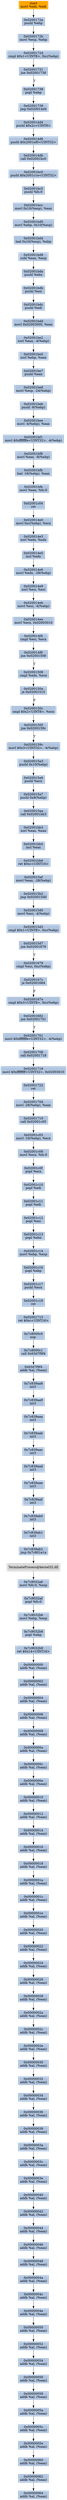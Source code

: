 digraph G {
node[shape=rectangle,style=filled,fillcolor=lightsteelblue,color=lightsteelblue]
bgcolor="transparent"
a0x02001728movl_edi_edi[label="start\nmovl %edi, %edi",color="lightgrey",fillcolor="orange"];
a0x0200172apushl_ebp[label="0x0200172a\npushl %ebp"];
a0x0200172bmovl_esp_ebp[label="0x0200172b\nmovl %esp, %ebp"];
a0x0200172dcmpl_0x1UINT8_0xcebp_[label="0x0200172d\ncmpl $0x1<UINT8>, 0xc(%ebp)"];
a0x02001731jne_0x02001738[label="0x02001731\njne 0x02001738"];
a0x02001738popl_ebp[label="0x02001738\npopl %ebp"];
a0x02001739jmp_0x020014d4[label="0x02001739\njmp 0x020014d4"];
a0x020014d4pushl_0x2cUINT8[label="0x020014d4\npushl $0x2c<UINT8>"];
a0x020014d6pushl_0x2001ef0UINT32[label="0x020014d6\npushl $0x2001ef0<UINT32>"];
a0x020014dbcall_0x02001bc0[label="0x020014db\ncall 0x02001bc0"];
a0x02001bc0pushl_0x2001c1eUINT32[label="0x02001bc0\npushl $0x2001c1e<UINT32>"];
a0x02001bc5pushl_fs_0[label="0x02001bc5\npushl %fs:0"];
a0x02001bccmovl_0x10esp__eax[label="0x02001bcc\nmovl 0x10(%esp), %eax"];
a0x02001bd0movl_ebp_0x10esp_[label="0x02001bd0\nmovl %ebp, 0x10(%esp)"];
a0x02001bd4leal_0x10esp__ebp[label="0x02001bd4\nleal 0x10(%esp), %ebp"];
a0x02001bd8subl_eax_esp[label="0x02001bd8\nsubl %eax, %esp"];
a0x02001bdapushl_ebx[label="0x02001bda\npushl %ebx"];
a0x02001bdbpushl_esi[label="0x02001bdb\npushl %esi"];
a0x02001bdcpushl_edi[label="0x02001bdc\npushl %edi"];
a0x02001bddmovl_0x02003000_eax[label="0x02001bdd\nmovl 0x02003000, %eax"];
a0x02001be2xorl_eax__4ebp_[label="0x02001be2\nxorl %eax, -4(%ebp)"];
a0x02001be5xorl_ebp_eax[label="0x02001be5\nxorl %ebp, %eax"];
a0x02001be7pushl_eax[label="0x02001be7\npushl %eax"];
a0x02001be8movl_esp__24ebp_[label="0x02001be8\nmovl %esp, -24(%ebp)"];
a0x02001bebpushl__8ebp_[label="0x02001beb\npushl -8(%ebp)"];
a0x02001beemovl__4ebp__eax[label="0x02001bee\nmovl -4(%ebp), %eax"];
a0x02001bf1movl_0xfffffffeUINT32__4ebp_[label="0x02001bf1\nmovl $0xfffffffe<UINT32>, -4(%ebp)"];
a0x02001bf8movl_eax__8ebp_[label="0x02001bf8\nmovl %eax, -8(%ebp)"];
a0x02001bfbleal__16ebp__eax[label="0x02001bfb\nleal -16(%ebp), %eax"];
a0x02001bfemovl_eax_fs_0[label="0x02001bfe\nmovl %eax, %fs:0"];
a0x02001c04ret[label="0x02001c04\nret"];
a0x020014e0movl_0xcebp__ecx[label="0x020014e0\nmovl 0xc(%ebp), %ecx"];
a0x020014e3xorl_edx_edx[label="0x020014e3\nxorl %edx, %edx"];
a0x020014e5incl_edx[label="0x020014e5\nincl %edx"];
a0x020014e6movl_edx__28ebp_[label="0x020014e6\nmovl %edx, -28(%ebp)"];
a0x020014e9xorl_esi_esi[label="0x020014e9\nxorl %esi, %esi"];
a0x020014ebmovl_esi__4ebp_[label="0x020014eb\nmovl %esi, -4(%ebp)"];
a0x020014eemovl_ecx_0x02003010[label="0x020014ee\nmovl %ecx, 0x02003010"];
a0x020014f4cmpl_esi_ecx[label="0x020014f4\ncmpl %esi, %ecx"];
a0x020014f6jne_0x02001508[label="0x020014f6\njne 0x02001508"];
a0x02001508cmpl_edx_ecx[label="0x02001508\ncmpl %edx, %ecx"];
a0x0200150aje_0x02001515[label="0x0200150a\nje 0x02001515"];
a0x0200150ccmpl_0x2UINT8_ecx[label="0x0200150c\ncmpl $0x2<UINT8>, %ecx"];
a0x0200150fjne_0x0200159c[label="0x0200150f\njne 0x0200159c"];
a0x0200159cmovl_0x3UINT32__4ebp_[label="0x0200159c\nmovl $0x3<UINT32>, -4(%ebp)"];
a0x020015a3pushl_0x10ebp_[label="0x020015a3\npushl 0x10(%ebp)"];
a0x020015a6pushl_ecx[label="0x020015a6\npushl %ecx"];
a0x020015a7pushl_0x8ebp_[label="0x020015a7\npushl 0x8(%ebp)"];
a0x020015aacall_0x02001bb3[label="0x020015aa\ncall 0x02001bb3"];
a0x02001bb3xorl_eax_eax[label="0x02001bb3\nxorl %eax, %eax"];
a0x02001bb5incl_eax[label="0x02001bb5\nincl %eax"];
a0x02001bb6ret_0xcUINT16[label="0x02001bb6\nret $0xc<UINT16>"];
a0x020015afmovl_eax__28ebp_[label="0x020015af\nmovl %eax, -28(%ebp)"];
a0x020015b2jmp_0x020015d0[label="0x020015b2\njmp 0x020015d0"];
a0x020015d0movl_esi__4ebp_[label="0x020015d0\nmovl %esi, -4(%ebp)"];
a0x020015d3cmpl_0x1UINT8_0xcebp_[label="0x020015d3\ncmpl $0x1<UINT8>, 0xc(%ebp)"];
a0x020015d7jne_0x02001679[label="0x020015d7\njne 0x02001679"];
a0x02001679cmpl_esi_0xcebp_[label="0x02001679\ncmpl %esi, 0xc(%ebp)"];
a0x0200167cje_0x02001684[label="0x0200167c\nje 0x02001684"];
a0x0200167ecmpl_0x3UINT8_0xcebp_[label="0x0200167e\ncmpl $0x3<UINT8>, 0xc(%ebp)"];
a0x02001682jne_0x02001701[label="0x02001682\njne 0x02001701"];
a0x02001701movl_0xfffffffeUINT32__4ebp_[label="0x02001701\nmovl $0xfffffffe<UINT32>, -4(%ebp)"];
a0x02001708call_0x02001718[label="0x02001708\ncall 0x02001718"];
a0x02001718movl_0xffffffffUINT32_0x02003010[label="0x02001718\nmovl $0xffffffff<UINT32>, 0x02003010"];
a0x02001722ret[label="0x02001722\nret"];
a0x0200170dmovl__28ebp__eax[label="0x0200170d\nmovl -28(%ebp), %eax"];
a0x02001710call_0x02001c05[label="0x02001710\ncall 0x02001c05"];
a0x02001c05movl__16ebp__ecx[label="0x02001c05\nmovl -16(%ebp), %ecx"];
a0x02001c08movl_ecx_fs_0[label="0x02001c08\nmovl %ecx, %fs:0"];
a0x02001c0fpopl_ecx[label="0x02001c0f\npopl %ecx"];
a0x02001c10popl_edi[label="0x02001c10\npopl %edi"];
a0x02001c11popl_edi[label="0x02001c11\npopl %edi"];
a0x02001c12popl_esi[label="0x02001c12\npopl %esi"];
a0x02001c13popl_ebx[label="0x02001c13\npopl %ebx"];
a0x02001c14movl_ebp_esp[label="0x02001c14\nmovl %ebp, %esp"];
a0x02001c16popl_ebp[label="0x02001c16\npopl %ebp"];
a0x02001c17pushl_ecx[label="0x02001c17\npushl %ecx"];
a0x02001c18ret[label="0x02001c18\nret"];
a0x02001715ret_0xcUINT16[label="0x02001715\nret $0xc<UINT16>"];
a0x7c8000c0nop_[label="0x7c8000c0\nnop "];
a0x7c8000c1call_0x63d7f9f4[label="0x7c8000c1\ncall 0x63d7f9f4"];
a0x63d7f9f4addb_al_eax_[label="0x63d7f9f4\naddb %al, (%eax)"];
a0x7c839aa8int3_[label="0x7c839aa8\nint3 "];
a0x7c839aa9int3_[label="0x7c839aa9\nint3 "];
a0x7c839aaaint3_[label="0x7c839aaa\nint3 "];
a0x7c839aabint3_[label="0x7c839aab\nint3 "];
a0x7c839aacint3_[label="0x7c839aac\nint3 "];
a0x7c839aadint3_[label="0x7c839aad\nint3 "];
a0x7c839aaeint3_[label="0x7c839aae\nint3 "];
a0x7c839aafint3_[label="0x7c839aaf\nint3 "];
a0x7c839ab0int3_[label="0x7c839ab0\nint3 "];
a0x7c839ab1int3_[label="0x7c839ab1\nint3 "];
a0x7c839ab2jmp_0x7c801e1a[label="0x7c839ab2\njmp 0x7c801e1a"];
TerminateProcess_kernel32_dll[label="TerminateProcess@kernel32.dll",color="lightgrey",fillcolor="lightgrey"];
a0x7c9032a8movl_fs_0_esp[label="0x7c9032a8\nmovl %fs:0, %esp"];
a0x7c9032afpopl_fs_0[label="0x7c9032af\npopl %fs:0"];
a0x7c9032b6movl_ebp_esp[label="0x7c9032b6\nmovl %ebp, %esp"];
a0x7c9032b8popl_ebp[label="0x7c9032b8\npopl %ebp"];
a0x7c9032b9ret_0x14UINT16[label="0x7c9032b9\nret $0x14<UINT16>"];
a0x00000000addb_al_eax_[label="0x00000000\naddb %al, (%eax)"];
a0x00000002addb_al_eax_[label="0x00000002\naddb %al, (%eax)"];
a0x00000004addb_al_eax_[label="0x00000004\naddb %al, (%eax)"];
a0x00000006addb_al_eax_[label="0x00000006\naddb %al, (%eax)"];
a0x00000008addb_al_eax_[label="0x00000008\naddb %al, (%eax)"];
a0x0000000aaddb_al_eax_[label="0x0000000a\naddb %al, (%eax)"];
a0x0000000caddb_al_eax_[label="0x0000000c\naddb %al, (%eax)"];
a0x0000000eaddb_al_eax_[label="0x0000000e\naddb %al, (%eax)"];
a0x00000010addb_al_eax_[label="0x00000010\naddb %al, (%eax)"];
a0x00000012addb_al_eax_[label="0x00000012\naddb %al, (%eax)"];
a0x00000014addb_al_eax_[label="0x00000014\naddb %al, (%eax)"];
a0x00000016addb_al_eax_[label="0x00000016\naddb %al, (%eax)"];
a0x00000018addb_al_eax_[label="0x00000018\naddb %al, (%eax)"];
a0x0000001aaddb_al_eax_[label="0x0000001a\naddb %al, (%eax)"];
a0x0000001caddb_al_eax_[label="0x0000001c\naddb %al, (%eax)"];
a0x0000001eaddb_al_eax_[label="0x0000001e\naddb %al, (%eax)"];
a0x00000020addb_al_eax_[label="0x00000020\naddb %al, (%eax)"];
a0x00000022addb_al_eax_[label="0x00000022\naddb %al, (%eax)"];
a0x00000024addb_al_eax_[label="0x00000024\naddb %al, (%eax)"];
a0x00000026addb_al_eax_[label="0x00000026\naddb %al, (%eax)"];
a0x00000028addb_al_eax_[label="0x00000028\naddb %al, (%eax)"];
a0x0000002aaddb_al_eax_[label="0x0000002a\naddb %al, (%eax)"];
a0x0000002caddb_al_eax_[label="0x0000002c\naddb %al, (%eax)"];
a0x0000002eaddb_al_eax_[label="0x0000002e\naddb %al, (%eax)"];
a0x00000030addb_al_eax_[label="0x00000030\naddb %al, (%eax)"];
a0x00000032addb_al_eax_[label="0x00000032\naddb %al, (%eax)"];
a0x00000034addb_al_eax_[label="0x00000034\naddb %al, (%eax)"];
a0x00000036addb_al_eax_[label="0x00000036\naddb %al, (%eax)"];
a0x00000038addb_al_eax_[label="0x00000038\naddb %al, (%eax)"];
a0x0000003aaddb_al_eax_[label="0x0000003a\naddb %al, (%eax)"];
a0x0000003caddb_al_eax_[label="0x0000003c\naddb %al, (%eax)"];
a0x0000003eaddb_al_eax_[label="0x0000003e\naddb %al, (%eax)"];
a0x00000040addb_al_eax_[label="0x00000040\naddb %al, (%eax)"];
a0x00000042addb_al_eax_[label="0x00000042\naddb %al, (%eax)"];
a0x00000044addb_al_eax_[label="0x00000044\naddb %al, (%eax)"];
a0x00000046addb_al_eax_[label="0x00000046\naddb %al, (%eax)"];
a0x00000048addb_al_eax_[label="0x00000048\naddb %al, (%eax)"];
a0x0000004aaddb_al_eax_[label="0x0000004a\naddb %al, (%eax)"];
a0x0000004caddb_al_eax_[label="0x0000004c\naddb %al, (%eax)"];
a0x0000004eaddb_al_eax_[label="0x0000004e\naddb %al, (%eax)"];
a0x00000050addb_al_eax_[label="0x00000050\naddb %al, (%eax)"];
a0x00000052addb_al_eax_[label="0x00000052\naddb %al, (%eax)"];
a0x00000054addb_al_eax_[label="0x00000054\naddb %al, (%eax)"];
a0x00000056addb_al_eax_[label="0x00000056\naddb %al, (%eax)"];
a0x00000058addb_al_eax_[label="0x00000058\naddb %al, (%eax)"];
a0x0000005aaddb_al_eax_[label="0x0000005a\naddb %al, (%eax)"];
a0x0000005caddb_al_eax_[label="0x0000005c\naddb %al, (%eax)"];
a0x0000005eaddb_al_eax_[label="0x0000005e\naddb %al, (%eax)"];
a0x00000060addb_al_eax_[label="0x00000060\naddb %al, (%eax)"];
a0x00000062addb_al_eax_[label="0x00000062\naddb %al, (%eax)"];
a0x00000064addb_al_eax_[label="0x00000064\naddb %al, (%eax)"];
a0x02001728movl_edi_edi -> a0x0200172apushl_ebp [color="#000000"];
a0x0200172apushl_ebp -> a0x0200172bmovl_esp_ebp [color="#000000"];
a0x0200172bmovl_esp_ebp -> a0x0200172dcmpl_0x1UINT8_0xcebp_ [color="#000000"];
a0x0200172dcmpl_0x1UINT8_0xcebp_ -> a0x02001731jne_0x02001738 [color="#000000"];
a0x02001731jne_0x02001738 -> a0x02001738popl_ebp [color="#000000",label="T"];
a0x02001738popl_ebp -> a0x02001739jmp_0x020014d4 [color="#000000"];
a0x02001739jmp_0x020014d4 -> a0x020014d4pushl_0x2cUINT8 [color="#000000"];
a0x020014d4pushl_0x2cUINT8 -> a0x020014d6pushl_0x2001ef0UINT32 [color="#000000"];
a0x020014d6pushl_0x2001ef0UINT32 -> a0x020014dbcall_0x02001bc0 [color="#000000"];
a0x020014dbcall_0x02001bc0 -> a0x02001bc0pushl_0x2001c1eUINT32 [color="#000000"];
a0x02001bc0pushl_0x2001c1eUINT32 -> a0x02001bc5pushl_fs_0 [color="#000000"];
a0x02001bc5pushl_fs_0 -> a0x02001bccmovl_0x10esp__eax [color="#000000"];
a0x02001bccmovl_0x10esp__eax -> a0x02001bd0movl_ebp_0x10esp_ [color="#000000"];
a0x02001bd0movl_ebp_0x10esp_ -> a0x02001bd4leal_0x10esp__ebp [color="#000000"];
a0x02001bd4leal_0x10esp__ebp -> a0x02001bd8subl_eax_esp [color="#000000"];
a0x02001bd8subl_eax_esp -> a0x02001bdapushl_ebx [color="#000000"];
a0x02001bdapushl_ebx -> a0x02001bdbpushl_esi [color="#000000"];
a0x02001bdbpushl_esi -> a0x02001bdcpushl_edi [color="#000000"];
a0x02001bdcpushl_edi -> a0x02001bddmovl_0x02003000_eax [color="#000000"];
a0x02001bddmovl_0x02003000_eax -> a0x02001be2xorl_eax__4ebp_ [color="#000000"];
a0x02001be2xorl_eax__4ebp_ -> a0x02001be5xorl_ebp_eax [color="#000000"];
a0x02001be5xorl_ebp_eax -> a0x02001be7pushl_eax [color="#000000"];
a0x02001be7pushl_eax -> a0x02001be8movl_esp__24ebp_ [color="#000000"];
a0x02001be8movl_esp__24ebp_ -> a0x02001bebpushl__8ebp_ [color="#000000"];
a0x02001bebpushl__8ebp_ -> a0x02001beemovl__4ebp__eax [color="#000000"];
a0x02001beemovl__4ebp__eax -> a0x02001bf1movl_0xfffffffeUINT32__4ebp_ [color="#000000"];
a0x02001bf1movl_0xfffffffeUINT32__4ebp_ -> a0x02001bf8movl_eax__8ebp_ [color="#000000"];
a0x02001bf8movl_eax__8ebp_ -> a0x02001bfbleal__16ebp__eax [color="#000000"];
a0x02001bfbleal__16ebp__eax -> a0x02001bfemovl_eax_fs_0 [color="#000000"];
a0x02001bfemovl_eax_fs_0 -> a0x02001c04ret [color="#000000"];
a0x02001c04ret -> a0x020014e0movl_0xcebp__ecx [color="#000000"];
a0x020014e0movl_0xcebp__ecx -> a0x020014e3xorl_edx_edx [color="#000000"];
a0x020014e3xorl_edx_edx -> a0x020014e5incl_edx [color="#000000"];
a0x020014e5incl_edx -> a0x020014e6movl_edx__28ebp_ [color="#000000"];
a0x020014e6movl_edx__28ebp_ -> a0x020014e9xorl_esi_esi [color="#000000"];
a0x020014e9xorl_esi_esi -> a0x020014ebmovl_esi__4ebp_ [color="#000000"];
a0x020014ebmovl_esi__4ebp_ -> a0x020014eemovl_ecx_0x02003010 [color="#000000"];
a0x020014eemovl_ecx_0x02003010 -> a0x020014f4cmpl_esi_ecx [color="#000000"];
a0x020014f4cmpl_esi_ecx -> a0x020014f6jne_0x02001508 [color="#000000"];
a0x020014f6jne_0x02001508 -> a0x02001508cmpl_edx_ecx [color="#000000",label="T"];
a0x02001508cmpl_edx_ecx -> a0x0200150aje_0x02001515 [color="#000000"];
a0x0200150aje_0x02001515 -> a0x0200150ccmpl_0x2UINT8_ecx [color="#000000",label="F"];
a0x0200150ccmpl_0x2UINT8_ecx -> a0x0200150fjne_0x0200159c [color="#000000"];
a0x0200150fjne_0x0200159c -> a0x0200159cmovl_0x3UINT32__4ebp_ [color="#000000",label="T"];
a0x0200159cmovl_0x3UINT32__4ebp_ -> a0x020015a3pushl_0x10ebp_ [color="#000000"];
a0x020015a3pushl_0x10ebp_ -> a0x020015a6pushl_ecx [color="#000000"];
a0x020015a6pushl_ecx -> a0x020015a7pushl_0x8ebp_ [color="#000000"];
a0x020015a7pushl_0x8ebp_ -> a0x020015aacall_0x02001bb3 [color="#000000"];
a0x020015aacall_0x02001bb3 -> a0x02001bb3xorl_eax_eax [color="#000000"];
a0x02001bb3xorl_eax_eax -> a0x02001bb5incl_eax [color="#000000"];
a0x02001bb5incl_eax -> a0x02001bb6ret_0xcUINT16 [color="#000000"];
a0x02001bb6ret_0xcUINT16 -> a0x020015afmovl_eax__28ebp_ [color="#000000"];
a0x020015afmovl_eax__28ebp_ -> a0x020015b2jmp_0x020015d0 [color="#000000"];
a0x020015b2jmp_0x020015d0 -> a0x020015d0movl_esi__4ebp_ [color="#000000"];
a0x020015d0movl_esi__4ebp_ -> a0x020015d3cmpl_0x1UINT8_0xcebp_ [color="#000000"];
a0x020015d3cmpl_0x1UINT8_0xcebp_ -> a0x020015d7jne_0x02001679 [color="#000000"];
a0x020015d7jne_0x02001679 -> a0x02001679cmpl_esi_0xcebp_ [color="#000000",label="T"];
a0x02001679cmpl_esi_0xcebp_ -> a0x0200167cje_0x02001684 [color="#000000"];
a0x0200167cje_0x02001684 -> a0x0200167ecmpl_0x3UINT8_0xcebp_ [color="#000000",label="F"];
a0x0200167ecmpl_0x3UINT8_0xcebp_ -> a0x02001682jne_0x02001701 [color="#000000"];
a0x02001682jne_0x02001701 -> a0x02001701movl_0xfffffffeUINT32__4ebp_ [color="#000000",label="T"];
a0x02001701movl_0xfffffffeUINT32__4ebp_ -> a0x02001708call_0x02001718 [color="#000000"];
a0x02001708call_0x02001718 -> a0x02001718movl_0xffffffffUINT32_0x02003010 [color="#000000"];
a0x02001718movl_0xffffffffUINT32_0x02003010 -> a0x02001722ret [color="#000000"];
a0x02001722ret -> a0x0200170dmovl__28ebp__eax [color="#000000"];
a0x0200170dmovl__28ebp__eax -> a0x02001710call_0x02001c05 [color="#000000"];
a0x02001710call_0x02001c05 -> a0x02001c05movl__16ebp__ecx [color="#000000"];
a0x02001c05movl__16ebp__ecx -> a0x02001c08movl_ecx_fs_0 [color="#000000"];
a0x02001c08movl_ecx_fs_0 -> a0x02001c0fpopl_ecx [color="#000000"];
a0x02001c0fpopl_ecx -> a0x02001c10popl_edi [color="#000000"];
a0x02001c10popl_edi -> a0x02001c11popl_edi [color="#000000"];
a0x02001c11popl_edi -> a0x02001c12popl_esi [color="#000000"];
a0x02001c12popl_esi -> a0x02001c13popl_ebx [color="#000000"];
a0x02001c13popl_ebx -> a0x02001c14movl_ebp_esp [color="#000000"];
a0x02001c14movl_ebp_esp -> a0x02001c16popl_ebp [color="#000000"];
a0x02001c16popl_ebp -> a0x02001c17pushl_ecx [color="#000000"];
a0x02001c17pushl_ecx -> a0x02001c18ret [color="#000000"];
a0x02001c18ret -> a0x02001715ret_0xcUINT16 [color="#000000"];
a0x02001715ret_0xcUINT16 -> a0x7c8000c0nop_ [color="#000000"];
a0x7c8000c0nop_ -> a0x7c8000c1call_0x63d7f9f4 [color="#000000"];
a0x7c8000c1call_0x63d7f9f4 -> a0x63d7f9f4addb_al_eax_ [color="#000000"];
a0x63d7f9f4addb_al_eax_ -> a0x7c839aa8int3_ [color="#000000"];
a0x7c839aa8int3_ -> a0x7c839aa9int3_ [color="#000000"];
a0x7c839aa9int3_ -> a0x7c839aaaint3_ [color="#000000"];
a0x7c839aaaint3_ -> a0x7c839aabint3_ [color="#000000"];
a0x7c839aabint3_ -> a0x7c839aacint3_ [color="#000000"];
a0x7c839aacint3_ -> a0x7c839aadint3_ [color="#000000"];
a0x7c839aadint3_ -> a0x7c839aaeint3_ [color="#000000"];
a0x7c839aaeint3_ -> a0x7c839aafint3_ [color="#000000"];
a0x7c839aafint3_ -> a0x7c839ab0int3_ [color="#000000"];
a0x7c839ab0int3_ -> a0x7c839ab1int3_ [color="#000000"];
a0x7c839ab1int3_ -> a0x7c839ab2jmp_0x7c801e1a [color="#000000"];
a0x7c839ab2jmp_0x7c801e1a -> TerminateProcess_kernel32_dll [color="#000000"];
TerminateProcess_kernel32_dll -> a0x7c9032a8movl_fs_0_esp [color="#000000"];
a0x7c9032a8movl_fs_0_esp -> a0x7c9032afpopl_fs_0 [color="#000000"];
a0x7c9032afpopl_fs_0 -> a0x7c9032b6movl_ebp_esp [color="#000000"];
a0x7c9032b6movl_ebp_esp -> a0x7c9032b8popl_ebp [color="#000000"];
a0x7c9032b8popl_ebp -> a0x7c9032b9ret_0x14UINT16 [color="#000000"];
a0x7c9032b9ret_0x14UINT16 -> a0x00000000addb_al_eax_ [color="#000000"];
a0x00000000addb_al_eax_ -> a0x00000002addb_al_eax_ [color="#000000"];
a0x00000002addb_al_eax_ -> a0x00000004addb_al_eax_ [color="#000000"];
a0x00000004addb_al_eax_ -> a0x00000006addb_al_eax_ [color="#000000"];
a0x00000006addb_al_eax_ -> a0x00000008addb_al_eax_ [color="#000000"];
a0x00000008addb_al_eax_ -> a0x0000000aaddb_al_eax_ [color="#000000"];
a0x0000000aaddb_al_eax_ -> a0x0000000caddb_al_eax_ [color="#000000"];
a0x0000000caddb_al_eax_ -> a0x0000000eaddb_al_eax_ [color="#000000"];
a0x0000000eaddb_al_eax_ -> a0x00000010addb_al_eax_ [color="#000000"];
a0x00000010addb_al_eax_ -> a0x00000012addb_al_eax_ [color="#000000"];
a0x00000012addb_al_eax_ -> a0x00000014addb_al_eax_ [color="#000000"];
a0x00000014addb_al_eax_ -> a0x00000016addb_al_eax_ [color="#000000"];
a0x00000016addb_al_eax_ -> a0x00000018addb_al_eax_ [color="#000000"];
a0x00000018addb_al_eax_ -> a0x0000001aaddb_al_eax_ [color="#000000"];
a0x0000001aaddb_al_eax_ -> a0x0000001caddb_al_eax_ [color="#000000"];
a0x0000001caddb_al_eax_ -> a0x0000001eaddb_al_eax_ [color="#000000"];
a0x0000001eaddb_al_eax_ -> a0x00000020addb_al_eax_ [color="#000000"];
a0x00000020addb_al_eax_ -> a0x00000022addb_al_eax_ [color="#000000"];
a0x00000022addb_al_eax_ -> a0x00000024addb_al_eax_ [color="#000000"];
a0x00000024addb_al_eax_ -> a0x00000026addb_al_eax_ [color="#000000"];
a0x00000026addb_al_eax_ -> a0x00000028addb_al_eax_ [color="#000000"];
a0x00000028addb_al_eax_ -> a0x0000002aaddb_al_eax_ [color="#000000"];
a0x0000002aaddb_al_eax_ -> a0x0000002caddb_al_eax_ [color="#000000"];
a0x0000002caddb_al_eax_ -> a0x0000002eaddb_al_eax_ [color="#000000"];
a0x0000002eaddb_al_eax_ -> a0x00000030addb_al_eax_ [color="#000000"];
a0x00000030addb_al_eax_ -> a0x00000032addb_al_eax_ [color="#000000"];
a0x00000032addb_al_eax_ -> a0x00000034addb_al_eax_ [color="#000000"];
a0x00000034addb_al_eax_ -> a0x00000036addb_al_eax_ [color="#000000"];
a0x00000036addb_al_eax_ -> a0x00000038addb_al_eax_ [color="#000000"];
a0x00000038addb_al_eax_ -> a0x0000003aaddb_al_eax_ [color="#000000"];
a0x0000003aaddb_al_eax_ -> a0x0000003caddb_al_eax_ [color="#000000"];
a0x0000003caddb_al_eax_ -> a0x0000003eaddb_al_eax_ [color="#000000"];
a0x0000003eaddb_al_eax_ -> a0x00000040addb_al_eax_ [color="#000000"];
a0x00000040addb_al_eax_ -> a0x00000042addb_al_eax_ [color="#000000"];
a0x00000042addb_al_eax_ -> a0x00000044addb_al_eax_ [color="#000000"];
a0x00000044addb_al_eax_ -> a0x00000046addb_al_eax_ [color="#000000"];
a0x00000046addb_al_eax_ -> a0x00000048addb_al_eax_ [color="#000000"];
a0x00000048addb_al_eax_ -> a0x0000004aaddb_al_eax_ [color="#000000"];
a0x0000004aaddb_al_eax_ -> a0x0000004caddb_al_eax_ [color="#000000"];
a0x0000004caddb_al_eax_ -> a0x0000004eaddb_al_eax_ [color="#000000"];
a0x0000004eaddb_al_eax_ -> a0x00000050addb_al_eax_ [color="#000000"];
a0x00000050addb_al_eax_ -> a0x00000052addb_al_eax_ [color="#000000"];
a0x00000052addb_al_eax_ -> a0x00000054addb_al_eax_ [color="#000000"];
a0x00000054addb_al_eax_ -> a0x00000056addb_al_eax_ [color="#000000"];
a0x00000056addb_al_eax_ -> a0x00000058addb_al_eax_ [color="#000000"];
a0x00000058addb_al_eax_ -> a0x0000005aaddb_al_eax_ [color="#000000"];
a0x0000005aaddb_al_eax_ -> a0x0000005caddb_al_eax_ [color="#000000"];
a0x0000005caddb_al_eax_ -> a0x0000005eaddb_al_eax_ [color="#000000"];
a0x0000005eaddb_al_eax_ -> a0x00000060addb_al_eax_ [color="#000000"];
a0x00000060addb_al_eax_ -> a0x00000062addb_al_eax_ [color="#000000"];
a0x00000062addb_al_eax_ -> a0x00000064addb_al_eax_ [color="#000000"];
}
